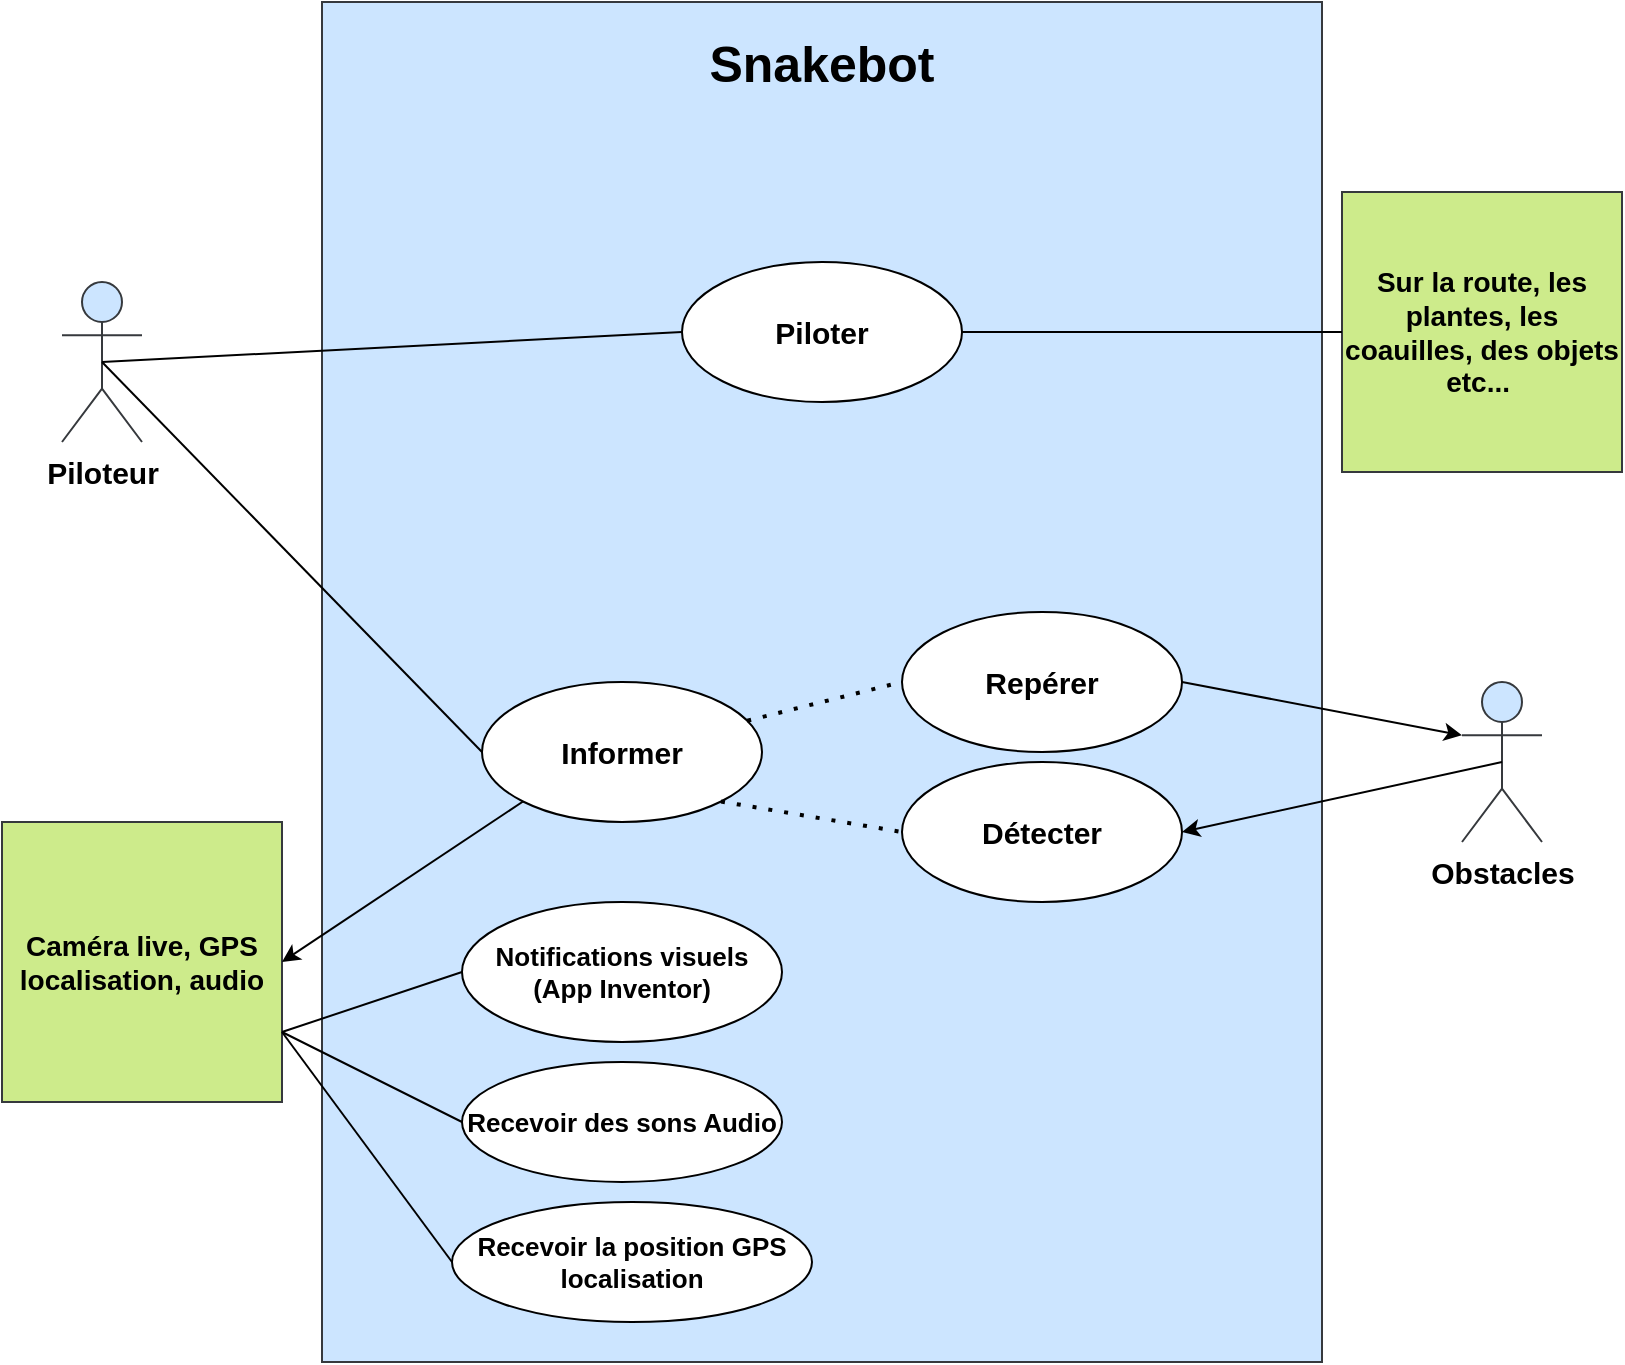 <mxfile version="14.5.3" type="github">
  <diagram id="eMaG-l3BQiIPrPAUdZ6v" name="Page-1">
    <mxGraphModel dx="1422" dy="762" grid="1" gridSize="10" guides="1" tooltips="1" connect="1" arrows="1" fold="1" page="1" pageScale="1" pageWidth="850" pageHeight="1100" math="0" shadow="0">
      <root>
        <mxCell id="0" />
        <mxCell id="1" parent="0" />
        <mxCell id="X6ToAusCGzRzCE37h3Vb-2" value="" style="rounded=0;whiteSpace=wrap;html=1;fillColor=#cce5ff;strokeColor=#36393d;" parent="1" vertex="1">
          <mxGeometry x="180" y="140" width="500" height="680" as="geometry" />
        </mxCell>
        <mxCell id="X6ToAusCGzRzCE37h3Vb-3" value="&lt;b&gt;&lt;font style=&quot;font-size: 25px&quot;&gt;Snakebot&lt;/font&gt;&lt;/b&gt;" style="text;html=1;strokeColor=none;fillColor=none;align=center;verticalAlign=middle;whiteSpace=wrap;rounded=0;" parent="1" vertex="1">
          <mxGeometry x="380" y="160" width="100" height="20" as="geometry" />
        </mxCell>
        <mxCell id="X6ToAusCGzRzCE37h3Vb-4" value="&lt;b&gt;&lt;font style=&quot;font-size: 15px&quot;&gt;Piloteur&lt;/font&gt;&lt;/b&gt;" style="shape=umlActor;verticalLabelPosition=bottom;verticalAlign=top;html=1;outlineConnect=0;fillColor=#cce5ff;strokeColor=#36393d;" parent="1" vertex="1">
          <mxGeometry x="50" y="280" width="40" height="80" as="geometry" />
        </mxCell>
        <mxCell id="X6ToAusCGzRzCE37h3Vb-5" value="&lt;font style=&quot;font-size: 15px&quot;&gt;&lt;b&gt;Informer&lt;/b&gt;&lt;/font&gt;" style="ellipse;whiteSpace=wrap;html=1;" parent="1" vertex="1">
          <mxGeometry x="260" y="480" width="140" height="70" as="geometry" />
        </mxCell>
        <mxCell id="X6ToAusCGzRzCE37h3Vb-6" value="" style="endArrow=none;html=1;entryX=0.5;entryY=0.5;entryDx=0;entryDy=0;entryPerimeter=0;exitX=0;exitY=0.5;exitDx=0;exitDy=0;" parent="1" source="X6ToAusCGzRzCE37h3Vb-5" target="X6ToAusCGzRzCE37h3Vb-4" edge="1">
          <mxGeometry width="50" height="50" relative="1" as="geometry">
            <mxPoint x="400" y="500" as="sourcePoint" />
            <mxPoint x="450" y="450" as="targetPoint" />
          </mxGeometry>
        </mxCell>
        <mxCell id="X6ToAusCGzRzCE37h3Vb-7" value="&lt;font style=&quot;font-size: 15px&quot;&gt;&lt;b&gt;Piloter&lt;/b&gt;&lt;/font&gt;" style="ellipse;whiteSpace=wrap;html=1;" parent="1" vertex="1">
          <mxGeometry x="360" y="270" width="140" height="70" as="geometry" />
        </mxCell>
        <mxCell id="X6ToAusCGzRzCE37h3Vb-8" value="&lt;b&gt;&lt;font style=&quot;font-size: 14px&quot;&gt;Caméra live, GPS localisation, audio&lt;/font&gt;&lt;/b&gt;" style="whiteSpace=wrap;html=1;aspect=fixed;fillColor=#cdeb8b;strokeColor=#36393d;" parent="1" vertex="1">
          <mxGeometry x="20" y="550" width="140" height="140" as="geometry" />
        </mxCell>
        <mxCell id="X6ToAusCGzRzCE37h3Vb-9" value="&lt;font style=&quot;font-size: 15px&quot;&gt;&lt;b&gt;Repérer&lt;/b&gt;&lt;/font&gt;" style="ellipse;whiteSpace=wrap;html=1;" parent="1" vertex="1">
          <mxGeometry x="470" y="445" width="140" height="70" as="geometry" />
        </mxCell>
        <mxCell id="X6ToAusCGzRzCE37h3Vb-10" value="&lt;font style=&quot;font-size: 15px&quot;&gt;&lt;b&gt;Détecter&lt;/b&gt;&lt;/font&gt;" style="ellipse;whiteSpace=wrap;html=1;" parent="1" vertex="1">
          <mxGeometry x="470" y="520" width="140" height="70" as="geometry" />
        </mxCell>
        <mxCell id="X6ToAusCGzRzCE37h3Vb-11" value="&lt;b&gt;&lt;font style=&quot;font-size: 15px&quot;&gt;Obstacles&lt;/font&gt;&lt;/b&gt;" style="shape=umlActor;verticalLabelPosition=bottom;verticalAlign=top;html=1;outlineConnect=0;fillColor=#cce5ff;strokeColor=#36393d;" parent="1" vertex="1">
          <mxGeometry x="750" y="480" width="40" height="80" as="geometry" />
        </mxCell>
        <mxCell id="X6ToAusCGzRzCE37h3Vb-14" value="" style="endArrow=classic;html=1;entryX=0;entryY=0.333;entryDx=0;entryDy=0;entryPerimeter=0;exitX=1;exitY=0.5;exitDx=0;exitDy=0;" parent="1" source="X6ToAusCGzRzCE37h3Vb-9" target="X6ToAusCGzRzCE37h3Vb-11" edge="1">
          <mxGeometry width="50" height="50" relative="1" as="geometry">
            <mxPoint x="400" y="490" as="sourcePoint" />
            <mxPoint x="450" y="440" as="targetPoint" />
          </mxGeometry>
        </mxCell>
        <mxCell id="X6ToAusCGzRzCE37h3Vb-15" value="" style="endArrow=classic;html=1;exitX=0.5;exitY=0.5;exitDx=0;exitDy=0;exitPerimeter=0;entryX=1;entryY=0.5;entryDx=0;entryDy=0;" parent="1" source="X6ToAusCGzRzCE37h3Vb-11" target="X6ToAusCGzRzCE37h3Vb-10" edge="1">
          <mxGeometry width="50" height="50" relative="1" as="geometry">
            <mxPoint x="400" y="490" as="sourcePoint" />
            <mxPoint x="450" y="440" as="targetPoint" />
          </mxGeometry>
        </mxCell>
        <mxCell id="X6ToAusCGzRzCE37h3Vb-16" value="" style="endArrow=classic;html=1;exitX=0;exitY=1;exitDx=0;exitDy=0;entryX=1;entryY=0.5;entryDx=0;entryDy=0;" parent="1" source="X6ToAusCGzRzCE37h3Vb-5" target="X6ToAusCGzRzCE37h3Vb-8" edge="1">
          <mxGeometry width="50" height="50" relative="1" as="geometry">
            <mxPoint x="400" y="490" as="sourcePoint" />
            <mxPoint x="450" y="440" as="targetPoint" />
          </mxGeometry>
        </mxCell>
        <mxCell id="X6ToAusCGzRzCE37h3Vb-17" value="" style="endArrow=none;dashed=1;html=1;dashPattern=1 3;strokeWidth=2;entryX=0;entryY=0.5;entryDx=0;entryDy=0;" parent="1" source="X6ToAusCGzRzCE37h3Vb-5" target="X6ToAusCGzRzCE37h3Vb-9" edge="1">
          <mxGeometry width="50" height="50" relative="1" as="geometry">
            <mxPoint x="400" y="490" as="sourcePoint" />
            <mxPoint x="450" y="440" as="targetPoint" />
          </mxGeometry>
        </mxCell>
        <mxCell id="X6ToAusCGzRzCE37h3Vb-18" value="" style="endArrow=none;dashed=1;html=1;dashPattern=1 3;strokeWidth=2;entryX=0;entryY=0.5;entryDx=0;entryDy=0;exitX=1;exitY=1;exitDx=0;exitDy=0;" parent="1" source="X6ToAusCGzRzCE37h3Vb-5" target="X6ToAusCGzRzCE37h3Vb-10" edge="1">
          <mxGeometry width="50" height="50" relative="1" as="geometry">
            <mxPoint x="400" y="490" as="sourcePoint" />
            <mxPoint x="450" y="440" as="targetPoint" />
          </mxGeometry>
        </mxCell>
        <mxCell id="X6ToAusCGzRzCE37h3Vb-19" value="&lt;font style=&quot;font-size: 13px&quot;&gt;&lt;b&gt;Notifications visuels &lt;br&gt;(App Inventor)&lt;/b&gt;&lt;/font&gt;" style="ellipse;whiteSpace=wrap;html=1;" parent="1" vertex="1">
          <mxGeometry x="250" y="590" width="160" height="70" as="geometry" />
        </mxCell>
        <mxCell id="X6ToAusCGzRzCE37h3Vb-20" value="&lt;font style=&quot;font-size: 13px&quot;&gt;&lt;b&gt;Recevoir des sons Audio&lt;br&gt;&lt;/b&gt;&lt;/font&gt;" style="ellipse;whiteSpace=wrap;html=1;" parent="1" vertex="1">
          <mxGeometry x="250" y="670" width="160" height="60" as="geometry" />
        </mxCell>
        <mxCell id="X6ToAusCGzRzCE37h3Vb-21" value="" style="endArrow=none;html=1;entryX=1;entryY=0.75;entryDx=0;entryDy=0;exitX=0;exitY=0.5;exitDx=0;exitDy=0;" parent="1" source="X6ToAusCGzRzCE37h3Vb-19" target="X6ToAusCGzRzCE37h3Vb-8" edge="1">
          <mxGeometry width="50" height="50" relative="1" as="geometry">
            <mxPoint x="400" y="490" as="sourcePoint" />
            <mxPoint x="450" y="440" as="targetPoint" />
          </mxGeometry>
        </mxCell>
        <mxCell id="X6ToAusCGzRzCE37h3Vb-22" value="" style="endArrow=none;html=1;entryX=1;entryY=0.75;entryDx=0;entryDy=0;exitX=0;exitY=0.5;exitDx=0;exitDy=0;" parent="1" source="X6ToAusCGzRzCE37h3Vb-20" target="X6ToAusCGzRzCE37h3Vb-8" edge="1">
          <mxGeometry width="50" height="50" relative="1" as="geometry">
            <mxPoint x="400" y="490" as="sourcePoint" />
            <mxPoint x="450" y="440" as="targetPoint" />
          </mxGeometry>
        </mxCell>
        <mxCell id="X6ToAusCGzRzCE37h3Vb-23" value="&lt;b&gt;&lt;font style=&quot;font-size: 14px&quot;&gt;Sur la route, les plantes, les coauilles, des objets etc...&amp;nbsp;&lt;/font&gt;&lt;/b&gt;" style="whiteSpace=wrap;html=1;aspect=fixed;fillColor=#cdeb8b;strokeColor=#36393d;" parent="1" vertex="1">
          <mxGeometry x="690" y="235" width="140" height="140" as="geometry" />
        </mxCell>
        <mxCell id="X6ToAusCGzRzCE37h3Vb-24" value="" style="endArrow=none;html=1;entryX=0;entryY=0.5;entryDx=0;entryDy=0;exitX=0.5;exitY=0.5;exitDx=0;exitDy=0;exitPerimeter=0;" parent="1" source="X6ToAusCGzRzCE37h3Vb-4" target="X6ToAusCGzRzCE37h3Vb-7" edge="1">
          <mxGeometry width="50" height="50" relative="1" as="geometry">
            <mxPoint x="400" y="490" as="sourcePoint" />
            <mxPoint x="450" y="440" as="targetPoint" />
          </mxGeometry>
        </mxCell>
        <mxCell id="X6ToAusCGzRzCE37h3Vb-25" value="" style="endArrow=none;html=1;entryX=1;entryY=0.5;entryDx=0;entryDy=0;exitX=0;exitY=0.5;exitDx=0;exitDy=0;" parent="1" source="X6ToAusCGzRzCE37h3Vb-23" target="X6ToAusCGzRzCE37h3Vb-7" edge="1">
          <mxGeometry width="50" height="50" relative="1" as="geometry">
            <mxPoint x="400" y="480" as="sourcePoint" />
            <mxPoint x="450" y="430" as="targetPoint" />
          </mxGeometry>
        </mxCell>
        <mxCell id="X6ToAusCGzRzCE37h3Vb-26" value="&lt;font style=&quot;font-size: 13px&quot;&gt;&lt;b&gt;Recevoir la position GPS localisation&lt;br&gt;&lt;/b&gt;&lt;/font&gt;" style="ellipse;whiteSpace=wrap;html=1;" parent="1" vertex="1">
          <mxGeometry x="245" y="740" width="180" height="60" as="geometry" />
        </mxCell>
        <mxCell id="X6ToAusCGzRzCE37h3Vb-27" value="" style="endArrow=none;html=1;entryX=0;entryY=0.5;entryDx=0;entryDy=0;exitX=1;exitY=0.75;exitDx=0;exitDy=0;" parent="1" source="X6ToAusCGzRzCE37h3Vb-8" target="X6ToAusCGzRzCE37h3Vb-26" edge="1">
          <mxGeometry width="50" height="50" relative="1" as="geometry">
            <mxPoint x="160" y="660" as="sourcePoint" />
            <mxPoint x="450" y="420" as="targetPoint" />
          </mxGeometry>
        </mxCell>
      </root>
    </mxGraphModel>
  </diagram>
</mxfile>
